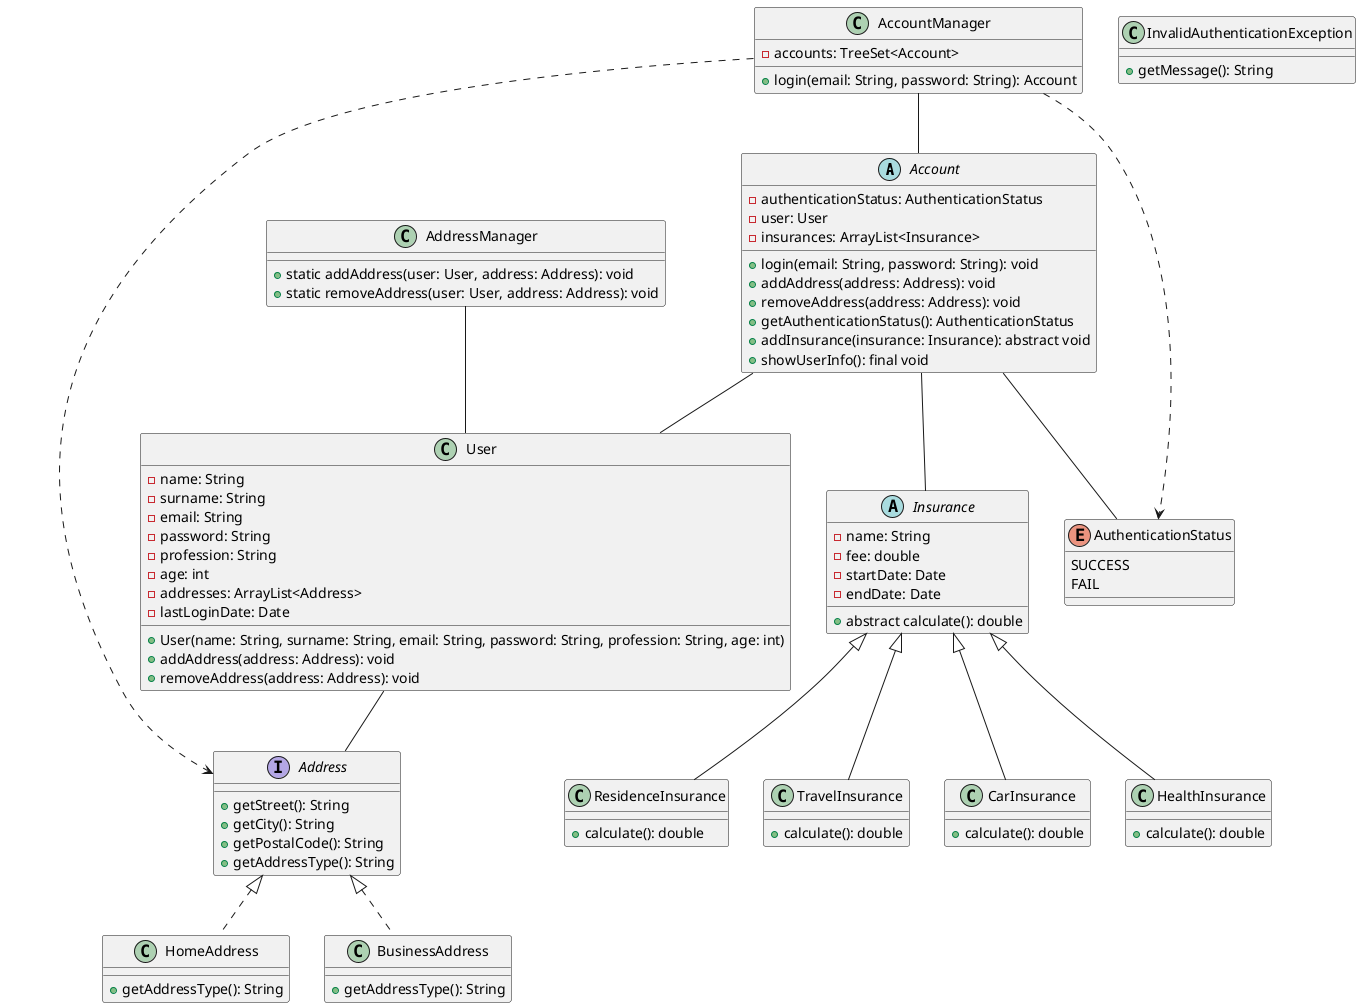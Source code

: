 @startuml
'https://plantuml.com/class-diagram
@startuml

abstract class Account {
  - authenticationStatus: AuthenticationStatus
  - user: User
  - insurances: ArrayList<Insurance>

  + login(email: String, password: String): void
  + addAddress(address: Address): void
  + removeAddress(address: Address): void
  + getAuthenticationStatus(): AuthenticationStatus
  + addInsurance(insurance: Insurance): abstract void
  + showUserInfo(): final void
}

class User {
  - name: String
  - surname: String
  - email: String
  - password: String
  - profession: String
  - age: int
  - addresses: ArrayList<Address>
  - lastLoginDate: Date

  + User(name: String, surname: String, email: String, password: String, profession: String, age: int)
  + addAddress(address: Address): void
  + removeAddress(address: Address): void
}

interface Address {
  + getStreet(): String
  + getCity(): String
  + getPostalCode(): String
  + getAddressType(): String
}

class HomeAddress {
  + getAddressType(): String
}

class BusinessAddress {
  + getAddressType(): String
}

class AddressManager {
  + static addAddress(user: User, address: Address): void
  + static removeAddress(user: User, address: Address): void
}

abstract class Insurance {
  - name: String
  - fee: double
  - startDate: Date
  - endDate: Date

  + abstract calculate(): double
}

class HealthInsurance {
  + calculate(): double
}

class ResidenceInsurance {
  + calculate(): double
}

class TravelInsurance {
  + calculate(): double
}

class CarInsurance {
  + calculate(): double
}

class AccountManager {
  - accounts: TreeSet<Account>

  + login(email: String, password: String): Account
}

class InvalidAuthenticationException {
  + getMessage(): String
}

enum AuthenticationStatus {
  SUCCESS
  FAIL
}

Account -- AuthenticationStatus
Account -- User
Account -- Insurance
User -- Address
Address <|.. HomeAddress
Address <|.. BusinessAddress
AddressManager -- User
Insurance <|-- HealthInsurance
Insurance <|-- ResidenceInsurance
Insurance <|-- TravelInsurance
Insurance <|-- CarInsurance
AccountManager -- Account
AccountManager ..> Address
AccountManager ..> AuthenticationStatus

@enduml


@enduml